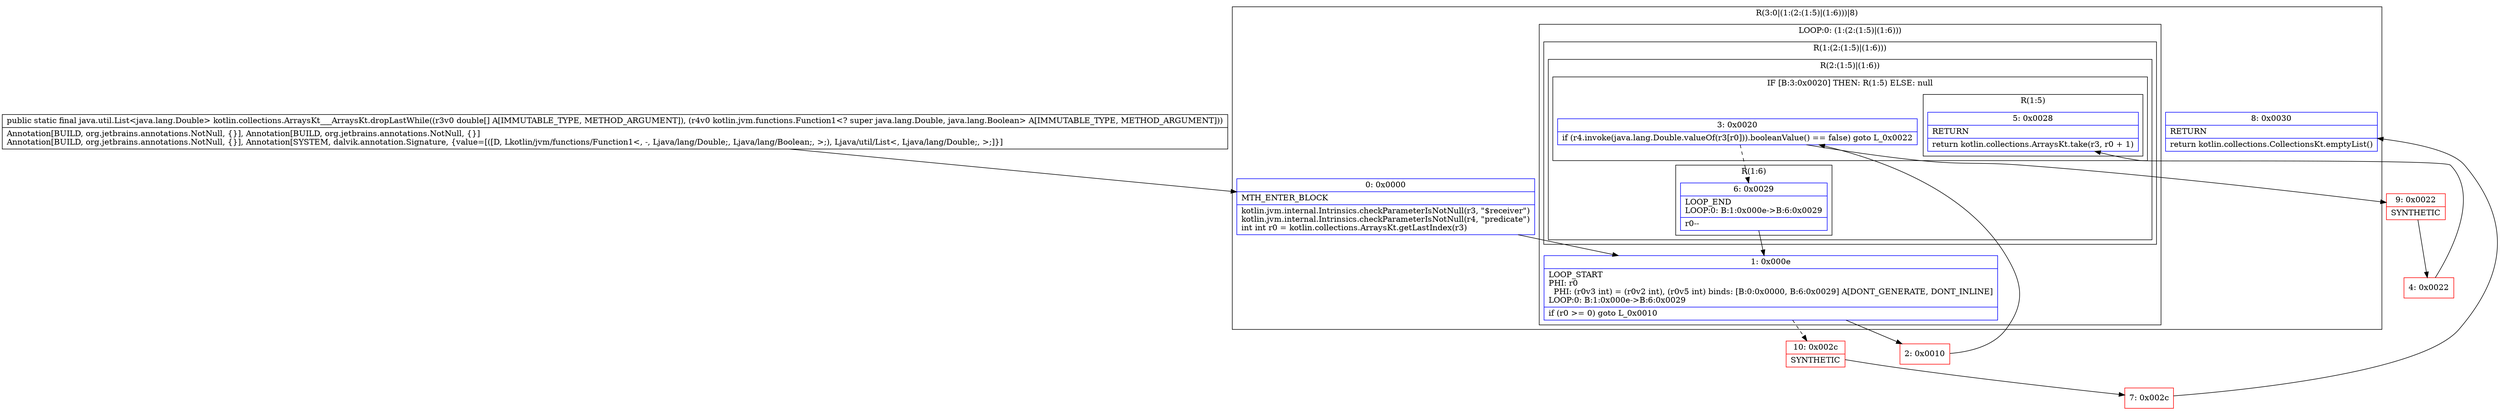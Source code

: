 digraph "CFG forkotlin.collections.ArraysKt___ArraysKt.dropLastWhile([DLkotlin\/jvm\/functions\/Function1;)Ljava\/util\/List;" {
subgraph cluster_Region_352845384 {
label = "R(3:0|(1:(2:(1:5)|(1:6)))|8)";
node [shape=record,color=blue];
Node_0 [shape=record,label="{0\:\ 0x0000|MTH_ENTER_BLOCK\l|kotlin.jvm.internal.Intrinsics.checkParameterIsNotNull(r3, \"$receiver\")\lkotlin.jvm.internal.Intrinsics.checkParameterIsNotNull(r4, \"predicate\")\lint int r0 = kotlin.collections.ArraysKt.getLastIndex(r3)\l}"];
subgraph cluster_LoopRegion_1868234580 {
label = "LOOP:0: (1:(2:(1:5)|(1:6)))";
node [shape=record,color=blue];
Node_1 [shape=record,label="{1\:\ 0x000e|LOOP_START\lPHI: r0 \l  PHI: (r0v3 int) = (r0v2 int), (r0v5 int) binds: [B:0:0x0000, B:6:0x0029] A[DONT_GENERATE, DONT_INLINE]\lLOOP:0: B:1:0x000e\-\>B:6:0x0029\l|if (r0 \>= 0) goto L_0x0010\l}"];
subgraph cluster_Region_2036904544 {
label = "R(1:(2:(1:5)|(1:6)))";
node [shape=record,color=blue];
subgraph cluster_Region_1116228338 {
label = "R(2:(1:5)|(1:6))";
node [shape=record,color=blue];
subgraph cluster_IfRegion_1872197268 {
label = "IF [B:3:0x0020] THEN: R(1:5) ELSE: null";
node [shape=record,color=blue];
Node_3 [shape=record,label="{3\:\ 0x0020|if (r4.invoke(java.lang.Double.valueOf(r3[r0])).booleanValue() == false) goto L_0x0022\l}"];
subgraph cluster_Region_1162358928 {
label = "R(1:5)";
node [shape=record,color=blue];
Node_5 [shape=record,label="{5\:\ 0x0028|RETURN\l|return kotlin.collections.ArraysKt.take(r3, r0 + 1)\l}"];
}
}
subgraph cluster_Region_590458663 {
label = "R(1:6)";
node [shape=record,color=blue];
Node_6 [shape=record,label="{6\:\ 0x0029|LOOP_END\lLOOP:0: B:1:0x000e\-\>B:6:0x0029\l|r0\-\-\l}"];
}
}
}
}
Node_8 [shape=record,label="{8\:\ 0x0030|RETURN\l|return kotlin.collections.CollectionsKt.emptyList()\l}"];
}
Node_2 [shape=record,color=red,label="{2\:\ 0x0010}"];
Node_4 [shape=record,color=red,label="{4\:\ 0x0022}"];
Node_7 [shape=record,color=red,label="{7\:\ 0x002c}"];
Node_9 [shape=record,color=red,label="{9\:\ 0x0022|SYNTHETIC\l}"];
Node_10 [shape=record,color=red,label="{10\:\ 0x002c|SYNTHETIC\l}"];
MethodNode[shape=record,label="{public static final java.util.List\<java.lang.Double\> kotlin.collections.ArraysKt___ArraysKt.dropLastWhile((r3v0 double[] A[IMMUTABLE_TYPE, METHOD_ARGUMENT]), (r4v0 kotlin.jvm.functions.Function1\<? super java.lang.Double, java.lang.Boolean\> A[IMMUTABLE_TYPE, METHOD_ARGUMENT]))  | Annotation[BUILD, org.jetbrains.annotations.NotNull, \{\}], Annotation[BUILD, org.jetbrains.annotations.NotNull, \{\}]\lAnnotation[BUILD, org.jetbrains.annotations.NotNull, \{\}], Annotation[SYSTEM, dalvik.annotation.Signature, \{value=[([D, Lkotlin\/jvm\/functions\/Function1\<, \-, Ljava\/lang\/Double;, Ljava\/lang\/Boolean;, \>;), Ljava\/util\/List\<, Ljava\/lang\/Double;, \>;]\}]\l}"];
MethodNode -> Node_0;
Node_0 -> Node_1;
Node_1 -> Node_2;
Node_1 -> Node_10[style=dashed];
Node_3 -> Node_6[style=dashed];
Node_3 -> Node_9;
Node_6 -> Node_1;
Node_2 -> Node_3;
Node_4 -> Node_5;
Node_7 -> Node_8;
Node_9 -> Node_4;
Node_10 -> Node_7;
}

